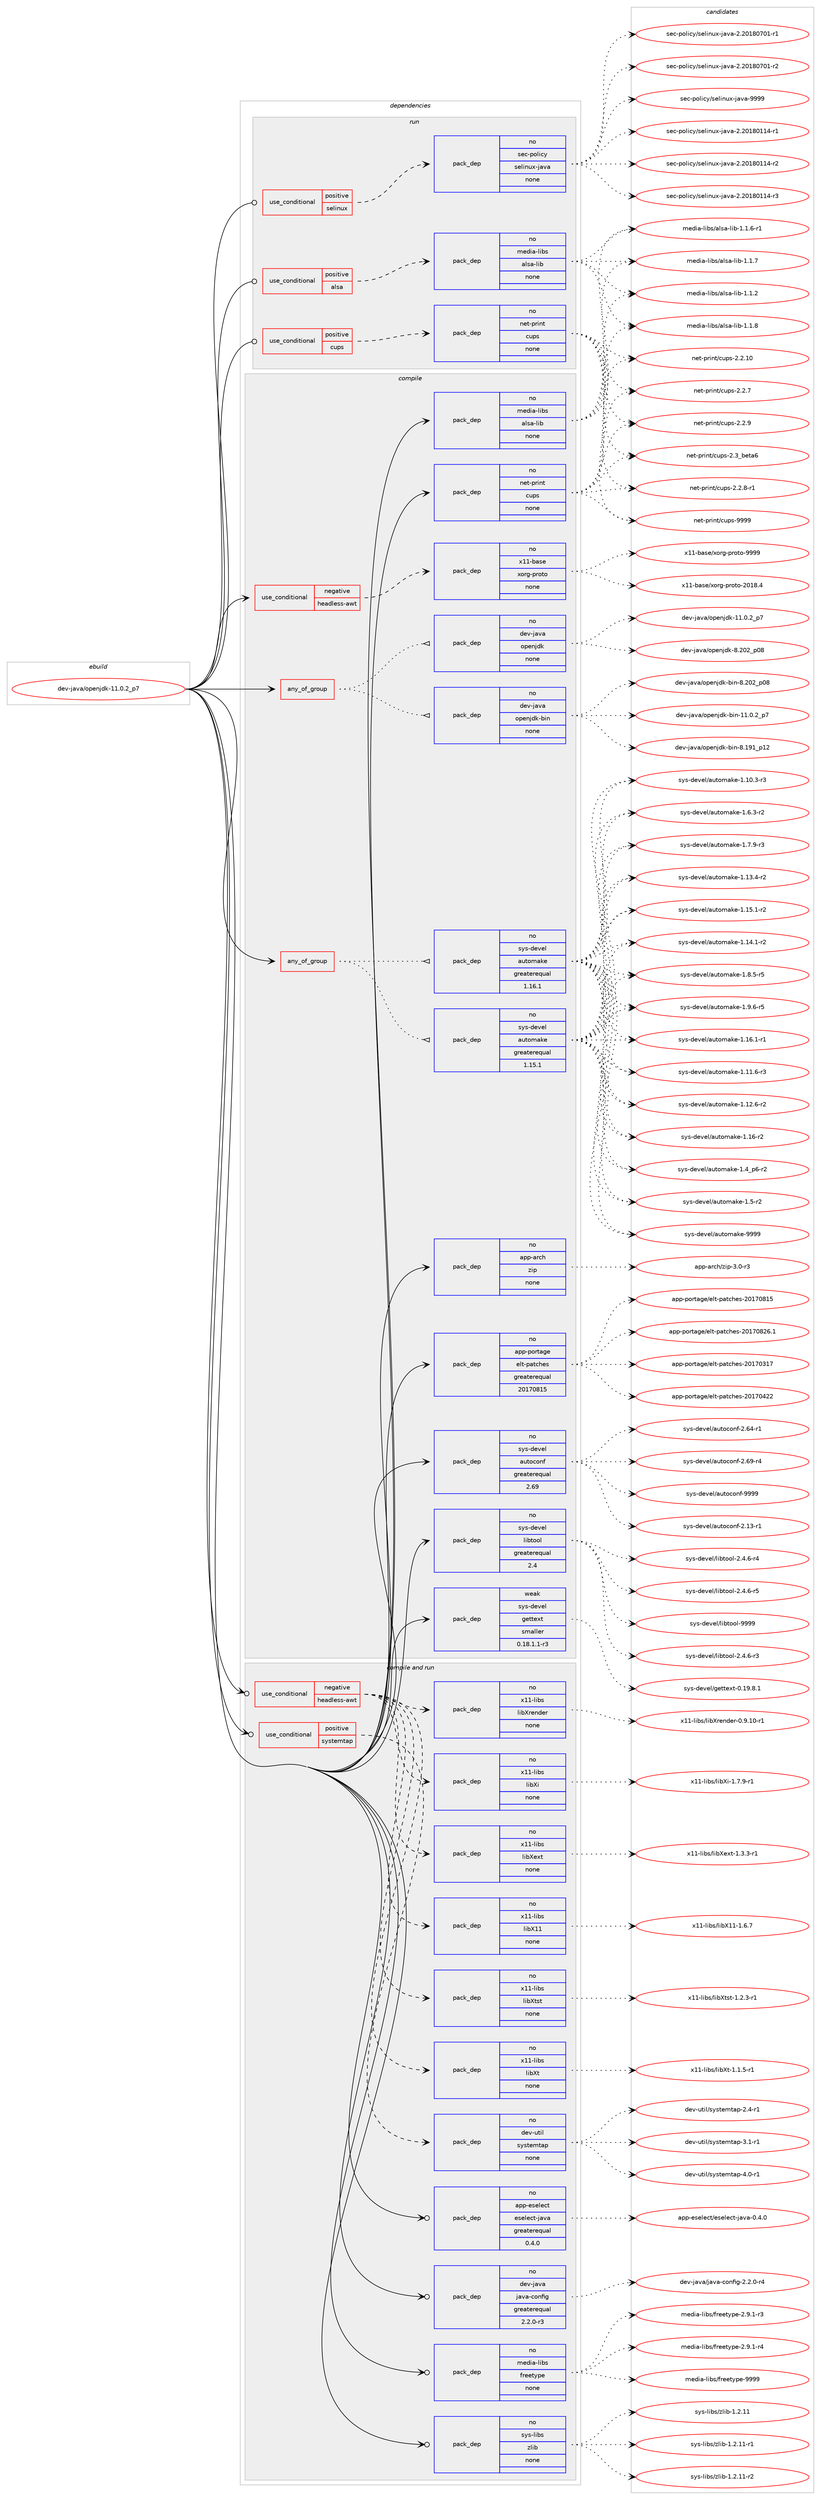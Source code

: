 digraph prolog {

# *************
# Graph options
# *************

newrank=true;
concentrate=true;
compound=true;
graph [rankdir=LR,fontname=Helvetica,fontsize=10,ranksep=1.5];#, ranksep=2.5, nodesep=0.2];
edge  [arrowhead=vee];
node  [fontname=Helvetica,fontsize=10];

# **********
# The ebuild
# **********

subgraph cluster_leftcol {
color=gray;
rank=same;
label=<<i>ebuild</i>>;
id [label="dev-java/openjdk-11.0.2_p7", color=red, width=4, href="../dev-java/openjdk-11.0.2_p7.svg"];
}

# ****************
# The dependencies
# ****************

subgraph cluster_midcol {
color=gray;
label=<<i>dependencies</i>>;
subgraph cluster_compile {
fillcolor="#eeeeee";
style=filled;
label=<<i>compile</i>>;
subgraph any21893 {
dependency1356025 [label=<<TABLE BORDER="0" CELLBORDER="1" CELLSPACING="0" CELLPADDING="4"><TR><TD CELLPADDING="10">any_of_group</TD></TR></TABLE>>, shape=none, color=red];subgraph pack970453 {
dependency1356026 [label=<<TABLE BORDER="0" CELLBORDER="1" CELLSPACING="0" CELLPADDING="4" WIDTH="220"><TR><TD ROWSPAN="6" CELLPADDING="30">pack_dep</TD></TR><TR><TD WIDTH="110">no</TD></TR><TR><TD>dev-java</TD></TR><TR><TD>openjdk-bin</TD></TR><TR><TD>none</TD></TR><TR><TD></TD></TR></TABLE>>, shape=none, color=blue];
}
dependency1356025:e -> dependency1356026:w [weight=20,style="dotted",arrowhead="oinv"];
subgraph pack970454 {
dependency1356027 [label=<<TABLE BORDER="0" CELLBORDER="1" CELLSPACING="0" CELLPADDING="4" WIDTH="220"><TR><TD ROWSPAN="6" CELLPADDING="30">pack_dep</TD></TR><TR><TD WIDTH="110">no</TD></TR><TR><TD>dev-java</TD></TR><TR><TD>openjdk</TD></TR><TR><TD>none</TD></TR><TR><TD></TD></TR></TABLE>>, shape=none, color=blue];
}
dependency1356025:e -> dependency1356027:w [weight=20,style="dotted",arrowhead="oinv"];
}
id:e -> dependency1356025:w [weight=20,style="solid",arrowhead="vee"];
subgraph any21894 {
dependency1356028 [label=<<TABLE BORDER="0" CELLBORDER="1" CELLSPACING="0" CELLPADDING="4"><TR><TD CELLPADDING="10">any_of_group</TD></TR></TABLE>>, shape=none, color=red];subgraph pack970455 {
dependency1356029 [label=<<TABLE BORDER="0" CELLBORDER="1" CELLSPACING="0" CELLPADDING="4" WIDTH="220"><TR><TD ROWSPAN="6" CELLPADDING="30">pack_dep</TD></TR><TR><TD WIDTH="110">no</TD></TR><TR><TD>sys-devel</TD></TR><TR><TD>automake</TD></TR><TR><TD>greaterequal</TD></TR><TR><TD>1.16.1</TD></TR></TABLE>>, shape=none, color=blue];
}
dependency1356028:e -> dependency1356029:w [weight=20,style="dotted",arrowhead="oinv"];
subgraph pack970456 {
dependency1356030 [label=<<TABLE BORDER="0" CELLBORDER="1" CELLSPACING="0" CELLPADDING="4" WIDTH="220"><TR><TD ROWSPAN="6" CELLPADDING="30">pack_dep</TD></TR><TR><TD WIDTH="110">no</TD></TR><TR><TD>sys-devel</TD></TR><TR><TD>automake</TD></TR><TR><TD>greaterequal</TD></TR><TR><TD>1.15.1</TD></TR></TABLE>>, shape=none, color=blue];
}
dependency1356028:e -> dependency1356030:w [weight=20,style="dotted",arrowhead="oinv"];
}
id:e -> dependency1356028:w [weight=20,style="solid",arrowhead="vee"];
subgraph cond363127 {
dependency1356031 [label=<<TABLE BORDER="0" CELLBORDER="1" CELLSPACING="0" CELLPADDING="4"><TR><TD ROWSPAN="3" CELLPADDING="10">use_conditional</TD></TR><TR><TD>negative</TD></TR><TR><TD>headless-awt</TD></TR></TABLE>>, shape=none, color=red];
subgraph pack970457 {
dependency1356032 [label=<<TABLE BORDER="0" CELLBORDER="1" CELLSPACING="0" CELLPADDING="4" WIDTH="220"><TR><TD ROWSPAN="6" CELLPADDING="30">pack_dep</TD></TR><TR><TD WIDTH="110">no</TD></TR><TR><TD>x11-base</TD></TR><TR><TD>xorg-proto</TD></TR><TR><TD>none</TD></TR><TR><TD></TD></TR></TABLE>>, shape=none, color=blue];
}
dependency1356031:e -> dependency1356032:w [weight=20,style="dashed",arrowhead="vee"];
}
id:e -> dependency1356031:w [weight=20,style="solid",arrowhead="vee"];
subgraph pack970458 {
dependency1356033 [label=<<TABLE BORDER="0" CELLBORDER="1" CELLSPACING="0" CELLPADDING="4" WIDTH="220"><TR><TD ROWSPAN="6" CELLPADDING="30">pack_dep</TD></TR><TR><TD WIDTH="110">no</TD></TR><TR><TD>app-arch</TD></TR><TR><TD>zip</TD></TR><TR><TD>none</TD></TR><TR><TD></TD></TR></TABLE>>, shape=none, color=blue];
}
id:e -> dependency1356033:w [weight=20,style="solid",arrowhead="vee"];
subgraph pack970459 {
dependency1356034 [label=<<TABLE BORDER="0" CELLBORDER="1" CELLSPACING="0" CELLPADDING="4" WIDTH="220"><TR><TD ROWSPAN="6" CELLPADDING="30">pack_dep</TD></TR><TR><TD WIDTH="110">no</TD></TR><TR><TD>app-portage</TD></TR><TR><TD>elt-patches</TD></TR><TR><TD>greaterequal</TD></TR><TR><TD>20170815</TD></TR></TABLE>>, shape=none, color=blue];
}
id:e -> dependency1356034:w [weight=20,style="solid",arrowhead="vee"];
subgraph pack970460 {
dependency1356035 [label=<<TABLE BORDER="0" CELLBORDER="1" CELLSPACING="0" CELLPADDING="4" WIDTH="220"><TR><TD ROWSPAN="6" CELLPADDING="30">pack_dep</TD></TR><TR><TD WIDTH="110">no</TD></TR><TR><TD>media-libs</TD></TR><TR><TD>alsa-lib</TD></TR><TR><TD>none</TD></TR><TR><TD></TD></TR></TABLE>>, shape=none, color=blue];
}
id:e -> dependency1356035:w [weight=20,style="solid",arrowhead="vee"];
subgraph pack970461 {
dependency1356036 [label=<<TABLE BORDER="0" CELLBORDER="1" CELLSPACING="0" CELLPADDING="4" WIDTH="220"><TR><TD ROWSPAN="6" CELLPADDING="30">pack_dep</TD></TR><TR><TD WIDTH="110">no</TD></TR><TR><TD>net-print</TD></TR><TR><TD>cups</TD></TR><TR><TD>none</TD></TR><TR><TD></TD></TR></TABLE>>, shape=none, color=blue];
}
id:e -> dependency1356036:w [weight=20,style="solid",arrowhead="vee"];
subgraph pack970462 {
dependency1356037 [label=<<TABLE BORDER="0" CELLBORDER="1" CELLSPACING="0" CELLPADDING="4" WIDTH="220"><TR><TD ROWSPAN="6" CELLPADDING="30">pack_dep</TD></TR><TR><TD WIDTH="110">no</TD></TR><TR><TD>sys-devel</TD></TR><TR><TD>autoconf</TD></TR><TR><TD>greaterequal</TD></TR><TR><TD>2.69</TD></TR></TABLE>>, shape=none, color=blue];
}
id:e -> dependency1356037:w [weight=20,style="solid",arrowhead="vee"];
subgraph pack970463 {
dependency1356038 [label=<<TABLE BORDER="0" CELLBORDER="1" CELLSPACING="0" CELLPADDING="4" WIDTH="220"><TR><TD ROWSPAN="6" CELLPADDING="30">pack_dep</TD></TR><TR><TD WIDTH="110">no</TD></TR><TR><TD>sys-devel</TD></TR><TR><TD>libtool</TD></TR><TR><TD>greaterequal</TD></TR><TR><TD>2.4</TD></TR></TABLE>>, shape=none, color=blue];
}
id:e -> dependency1356038:w [weight=20,style="solid",arrowhead="vee"];
subgraph pack970464 {
dependency1356039 [label=<<TABLE BORDER="0" CELLBORDER="1" CELLSPACING="0" CELLPADDING="4" WIDTH="220"><TR><TD ROWSPAN="6" CELLPADDING="30">pack_dep</TD></TR><TR><TD WIDTH="110">weak</TD></TR><TR><TD>sys-devel</TD></TR><TR><TD>gettext</TD></TR><TR><TD>smaller</TD></TR><TR><TD>0.18.1.1-r3</TD></TR></TABLE>>, shape=none, color=blue];
}
id:e -> dependency1356039:w [weight=20,style="solid",arrowhead="vee"];
}
subgraph cluster_compileandrun {
fillcolor="#eeeeee";
style=filled;
label=<<i>compile and run</i>>;
subgraph cond363128 {
dependency1356040 [label=<<TABLE BORDER="0" CELLBORDER="1" CELLSPACING="0" CELLPADDING="4"><TR><TD ROWSPAN="3" CELLPADDING="10">use_conditional</TD></TR><TR><TD>negative</TD></TR><TR><TD>headless-awt</TD></TR></TABLE>>, shape=none, color=red];
subgraph pack970465 {
dependency1356041 [label=<<TABLE BORDER="0" CELLBORDER="1" CELLSPACING="0" CELLPADDING="4" WIDTH="220"><TR><TD ROWSPAN="6" CELLPADDING="30">pack_dep</TD></TR><TR><TD WIDTH="110">no</TD></TR><TR><TD>x11-libs</TD></TR><TR><TD>libX11</TD></TR><TR><TD>none</TD></TR><TR><TD></TD></TR></TABLE>>, shape=none, color=blue];
}
dependency1356040:e -> dependency1356041:w [weight=20,style="dashed",arrowhead="vee"];
subgraph pack970466 {
dependency1356042 [label=<<TABLE BORDER="0" CELLBORDER="1" CELLSPACING="0" CELLPADDING="4" WIDTH="220"><TR><TD ROWSPAN="6" CELLPADDING="30">pack_dep</TD></TR><TR><TD WIDTH="110">no</TD></TR><TR><TD>x11-libs</TD></TR><TR><TD>libXext</TD></TR><TR><TD>none</TD></TR><TR><TD></TD></TR></TABLE>>, shape=none, color=blue];
}
dependency1356040:e -> dependency1356042:w [weight=20,style="dashed",arrowhead="vee"];
subgraph pack970467 {
dependency1356043 [label=<<TABLE BORDER="0" CELLBORDER="1" CELLSPACING="0" CELLPADDING="4" WIDTH="220"><TR><TD ROWSPAN="6" CELLPADDING="30">pack_dep</TD></TR><TR><TD WIDTH="110">no</TD></TR><TR><TD>x11-libs</TD></TR><TR><TD>libXi</TD></TR><TR><TD>none</TD></TR><TR><TD></TD></TR></TABLE>>, shape=none, color=blue];
}
dependency1356040:e -> dependency1356043:w [weight=20,style="dashed",arrowhead="vee"];
subgraph pack970468 {
dependency1356044 [label=<<TABLE BORDER="0" CELLBORDER="1" CELLSPACING="0" CELLPADDING="4" WIDTH="220"><TR><TD ROWSPAN="6" CELLPADDING="30">pack_dep</TD></TR><TR><TD WIDTH="110">no</TD></TR><TR><TD>x11-libs</TD></TR><TR><TD>libXrender</TD></TR><TR><TD>none</TD></TR><TR><TD></TD></TR></TABLE>>, shape=none, color=blue];
}
dependency1356040:e -> dependency1356044:w [weight=20,style="dashed",arrowhead="vee"];
subgraph pack970469 {
dependency1356045 [label=<<TABLE BORDER="0" CELLBORDER="1" CELLSPACING="0" CELLPADDING="4" WIDTH="220"><TR><TD ROWSPAN="6" CELLPADDING="30">pack_dep</TD></TR><TR><TD WIDTH="110">no</TD></TR><TR><TD>x11-libs</TD></TR><TR><TD>libXt</TD></TR><TR><TD>none</TD></TR><TR><TD></TD></TR></TABLE>>, shape=none, color=blue];
}
dependency1356040:e -> dependency1356045:w [weight=20,style="dashed",arrowhead="vee"];
subgraph pack970470 {
dependency1356046 [label=<<TABLE BORDER="0" CELLBORDER="1" CELLSPACING="0" CELLPADDING="4" WIDTH="220"><TR><TD ROWSPAN="6" CELLPADDING="30">pack_dep</TD></TR><TR><TD WIDTH="110">no</TD></TR><TR><TD>x11-libs</TD></TR><TR><TD>libXtst</TD></TR><TR><TD>none</TD></TR><TR><TD></TD></TR></TABLE>>, shape=none, color=blue];
}
dependency1356040:e -> dependency1356046:w [weight=20,style="dashed",arrowhead="vee"];
}
id:e -> dependency1356040:w [weight=20,style="solid",arrowhead="odotvee"];
subgraph cond363129 {
dependency1356047 [label=<<TABLE BORDER="0" CELLBORDER="1" CELLSPACING="0" CELLPADDING="4"><TR><TD ROWSPAN="3" CELLPADDING="10">use_conditional</TD></TR><TR><TD>positive</TD></TR><TR><TD>systemtap</TD></TR></TABLE>>, shape=none, color=red];
subgraph pack970471 {
dependency1356048 [label=<<TABLE BORDER="0" CELLBORDER="1" CELLSPACING="0" CELLPADDING="4" WIDTH="220"><TR><TD ROWSPAN="6" CELLPADDING="30">pack_dep</TD></TR><TR><TD WIDTH="110">no</TD></TR><TR><TD>dev-util</TD></TR><TR><TD>systemtap</TD></TR><TR><TD>none</TD></TR><TR><TD></TD></TR></TABLE>>, shape=none, color=blue];
}
dependency1356047:e -> dependency1356048:w [weight=20,style="dashed",arrowhead="vee"];
}
id:e -> dependency1356047:w [weight=20,style="solid",arrowhead="odotvee"];
subgraph pack970472 {
dependency1356049 [label=<<TABLE BORDER="0" CELLBORDER="1" CELLSPACING="0" CELLPADDING="4" WIDTH="220"><TR><TD ROWSPAN="6" CELLPADDING="30">pack_dep</TD></TR><TR><TD WIDTH="110">no</TD></TR><TR><TD>app-eselect</TD></TR><TR><TD>eselect-java</TD></TR><TR><TD>greaterequal</TD></TR><TR><TD>0.4.0</TD></TR></TABLE>>, shape=none, color=blue];
}
id:e -> dependency1356049:w [weight=20,style="solid",arrowhead="odotvee"];
subgraph pack970473 {
dependency1356050 [label=<<TABLE BORDER="0" CELLBORDER="1" CELLSPACING="0" CELLPADDING="4" WIDTH="220"><TR><TD ROWSPAN="6" CELLPADDING="30">pack_dep</TD></TR><TR><TD WIDTH="110">no</TD></TR><TR><TD>dev-java</TD></TR><TR><TD>java-config</TD></TR><TR><TD>greaterequal</TD></TR><TR><TD>2.2.0-r3</TD></TR></TABLE>>, shape=none, color=blue];
}
id:e -> dependency1356050:w [weight=20,style="solid",arrowhead="odotvee"];
subgraph pack970474 {
dependency1356051 [label=<<TABLE BORDER="0" CELLBORDER="1" CELLSPACING="0" CELLPADDING="4" WIDTH="220"><TR><TD ROWSPAN="6" CELLPADDING="30">pack_dep</TD></TR><TR><TD WIDTH="110">no</TD></TR><TR><TD>media-libs</TD></TR><TR><TD>freetype</TD></TR><TR><TD>none</TD></TR><TR><TD></TD></TR></TABLE>>, shape=none, color=blue];
}
id:e -> dependency1356051:w [weight=20,style="solid",arrowhead="odotvee"];
subgraph pack970475 {
dependency1356052 [label=<<TABLE BORDER="0" CELLBORDER="1" CELLSPACING="0" CELLPADDING="4" WIDTH="220"><TR><TD ROWSPAN="6" CELLPADDING="30">pack_dep</TD></TR><TR><TD WIDTH="110">no</TD></TR><TR><TD>sys-libs</TD></TR><TR><TD>zlib</TD></TR><TR><TD>none</TD></TR><TR><TD></TD></TR></TABLE>>, shape=none, color=blue];
}
id:e -> dependency1356052:w [weight=20,style="solid",arrowhead="odotvee"];
}
subgraph cluster_run {
fillcolor="#eeeeee";
style=filled;
label=<<i>run</i>>;
subgraph cond363130 {
dependency1356053 [label=<<TABLE BORDER="0" CELLBORDER="1" CELLSPACING="0" CELLPADDING="4"><TR><TD ROWSPAN="3" CELLPADDING="10">use_conditional</TD></TR><TR><TD>positive</TD></TR><TR><TD>alsa</TD></TR></TABLE>>, shape=none, color=red];
subgraph pack970476 {
dependency1356054 [label=<<TABLE BORDER="0" CELLBORDER="1" CELLSPACING="0" CELLPADDING="4" WIDTH="220"><TR><TD ROWSPAN="6" CELLPADDING="30">pack_dep</TD></TR><TR><TD WIDTH="110">no</TD></TR><TR><TD>media-libs</TD></TR><TR><TD>alsa-lib</TD></TR><TR><TD>none</TD></TR><TR><TD></TD></TR></TABLE>>, shape=none, color=blue];
}
dependency1356053:e -> dependency1356054:w [weight=20,style="dashed",arrowhead="vee"];
}
id:e -> dependency1356053:w [weight=20,style="solid",arrowhead="odot"];
subgraph cond363131 {
dependency1356055 [label=<<TABLE BORDER="0" CELLBORDER="1" CELLSPACING="0" CELLPADDING="4"><TR><TD ROWSPAN="3" CELLPADDING="10">use_conditional</TD></TR><TR><TD>positive</TD></TR><TR><TD>cups</TD></TR></TABLE>>, shape=none, color=red];
subgraph pack970477 {
dependency1356056 [label=<<TABLE BORDER="0" CELLBORDER="1" CELLSPACING="0" CELLPADDING="4" WIDTH="220"><TR><TD ROWSPAN="6" CELLPADDING="30">pack_dep</TD></TR><TR><TD WIDTH="110">no</TD></TR><TR><TD>net-print</TD></TR><TR><TD>cups</TD></TR><TR><TD>none</TD></TR><TR><TD></TD></TR></TABLE>>, shape=none, color=blue];
}
dependency1356055:e -> dependency1356056:w [weight=20,style="dashed",arrowhead="vee"];
}
id:e -> dependency1356055:w [weight=20,style="solid",arrowhead="odot"];
subgraph cond363132 {
dependency1356057 [label=<<TABLE BORDER="0" CELLBORDER="1" CELLSPACING="0" CELLPADDING="4"><TR><TD ROWSPAN="3" CELLPADDING="10">use_conditional</TD></TR><TR><TD>positive</TD></TR><TR><TD>selinux</TD></TR></TABLE>>, shape=none, color=red];
subgraph pack970478 {
dependency1356058 [label=<<TABLE BORDER="0" CELLBORDER="1" CELLSPACING="0" CELLPADDING="4" WIDTH="220"><TR><TD ROWSPAN="6" CELLPADDING="30">pack_dep</TD></TR><TR><TD WIDTH="110">no</TD></TR><TR><TD>sec-policy</TD></TR><TR><TD>selinux-java</TD></TR><TR><TD>none</TD></TR><TR><TD></TD></TR></TABLE>>, shape=none, color=blue];
}
dependency1356057:e -> dependency1356058:w [weight=20,style="dashed",arrowhead="vee"];
}
id:e -> dependency1356057:w [weight=20,style="solid",arrowhead="odot"];
}
}

# **************
# The candidates
# **************

subgraph cluster_choices {
rank=same;
color=gray;
label=<<i>candidates</i>>;

subgraph choice970453 {
color=black;
nodesep=1;
choice100101118451069711897471111121011101061001074598105110454949464846509511255 [label="dev-java/openjdk-bin-11.0.2_p7", color=red, width=4,href="../dev-java/openjdk-bin-11.0.2_p7.svg"];
choice100101118451069711897471111121011101061001074598105110455646495749951124950 [label="dev-java/openjdk-bin-8.191_p12", color=red, width=4,href="../dev-java/openjdk-bin-8.191_p12.svg"];
choice100101118451069711897471111121011101061001074598105110455646504850951124856 [label="dev-java/openjdk-bin-8.202_p08", color=red, width=4,href="../dev-java/openjdk-bin-8.202_p08.svg"];
dependency1356026:e -> choice100101118451069711897471111121011101061001074598105110454949464846509511255:w [style=dotted,weight="100"];
dependency1356026:e -> choice100101118451069711897471111121011101061001074598105110455646495749951124950:w [style=dotted,weight="100"];
dependency1356026:e -> choice100101118451069711897471111121011101061001074598105110455646504850951124856:w [style=dotted,weight="100"];
}
subgraph choice970454 {
color=black;
nodesep=1;
choice10010111845106971189747111112101110106100107454949464846509511255 [label="dev-java/openjdk-11.0.2_p7", color=red, width=4,href="../dev-java/openjdk-11.0.2_p7.svg"];
choice10010111845106971189747111112101110106100107455646504850951124856 [label="dev-java/openjdk-8.202_p08", color=red, width=4,href="../dev-java/openjdk-8.202_p08.svg"];
dependency1356027:e -> choice10010111845106971189747111112101110106100107454949464846509511255:w [style=dotted,weight="100"];
dependency1356027:e -> choice10010111845106971189747111112101110106100107455646504850951124856:w [style=dotted,weight="100"];
}
subgraph choice970455 {
color=black;
nodesep=1;
choice11512111545100101118101108479711711611110997107101454946494846514511451 [label="sys-devel/automake-1.10.3-r3", color=red, width=4,href="../sys-devel/automake-1.10.3-r3.svg"];
choice11512111545100101118101108479711711611110997107101454946494946544511451 [label="sys-devel/automake-1.11.6-r3", color=red, width=4,href="../sys-devel/automake-1.11.6-r3.svg"];
choice11512111545100101118101108479711711611110997107101454946495046544511450 [label="sys-devel/automake-1.12.6-r2", color=red, width=4,href="../sys-devel/automake-1.12.6-r2.svg"];
choice11512111545100101118101108479711711611110997107101454946495146524511450 [label="sys-devel/automake-1.13.4-r2", color=red, width=4,href="../sys-devel/automake-1.13.4-r2.svg"];
choice11512111545100101118101108479711711611110997107101454946495246494511450 [label="sys-devel/automake-1.14.1-r2", color=red, width=4,href="../sys-devel/automake-1.14.1-r2.svg"];
choice11512111545100101118101108479711711611110997107101454946495346494511450 [label="sys-devel/automake-1.15.1-r2", color=red, width=4,href="../sys-devel/automake-1.15.1-r2.svg"];
choice1151211154510010111810110847971171161111099710710145494649544511450 [label="sys-devel/automake-1.16-r2", color=red, width=4,href="../sys-devel/automake-1.16-r2.svg"];
choice11512111545100101118101108479711711611110997107101454946495446494511449 [label="sys-devel/automake-1.16.1-r1", color=red, width=4,href="../sys-devel/automake-1.16.1-r1.svg"];
choice115121115451001011181011084797117116111109971071014549465295112544511450 [label="sys-devel/automake-1.4_p6-r2", color=red, width=4,href="../sys-devel/automake-1.4_p6-r2.svg"];
choice11512111545100101118101108479711711611110997107101454946534511450 [label="sys-devel/automake-1.5-r2", color=red, width=4,href="../sys-devel/automake-1.5-r2.svg"];
choice115121115451001011181011084797117116111109971071014549465446514511450 [label="sys-devel/automake-1.6.3-r2", color=red, width=4,href="../sys-devel/automake-1.6.3-r2.svg"];
choice115121115451001011181011084797117116111109971071014549465546574511451 [label="sys-devel/automake-1.7.9-r3", color=red, width=4,href="../sys-devel/automake-1.7.9-r3.svg"];
choice115121115451001011181011084797117116111109971071014549465646534511453 [label="sys-devel/automake-1.8.5-r5", color=red, width=4,href="../sys-devel/automake-1.8.5-r5.svg"];
choice115121115451001011181011084797117116111109971071014549465746544511453 [label="sys-devel/automake-1.9.6-r5", color=red, width=4,href="../sys-devel/automake-1.9.6-r5.svg"];
choice115121115451001011181011084797117116111109971071014557575757 [label="sys-devel/automake-9999", color=red, width=4,href="../sys-devel/automake-9999.svg"];
dependency1356029:e -> choice11512111545100101118101108479711711611110997107101454946494846514511451:w [style=dotted,weight="100"];
dependency1356029:e -> choice11512111545100101118101108479711711611110997107101454946494946544511451:w [style=dotted,weight="100"];
dependency1356029:e -> choice11512111545100101118101108479711711611110997107101454946495046544511450:w [style=dotted,weight="100"];
dependency1356029:e -> choice11512111545100101118101108479711711611110997107101454946495146524511450:w [style=dotted,weight="100"];
dependency1356029:e -> choice11512111545100101118101108479711711611110997107101454946495246494511450:w [style=dotted,weight="100"];
dependency1356029:e -> choice11512111545100101118101108479711711611110997107101454946495346494511450:w [style=dotted,weight="100"];
dependency1356029:e -> choice1151211154510010111810110847971171161111099710710145494649544511450:w [style=dotted,weight="100"];
dependency1356029:e -> choice11512111545100101118101108479711711611110997107101454946495446494511449:w [style=dotted,weight="100"];
dependency1356029:e -> choice115121115451001011181011084797117116111109971071014549465295112544511450:w [style=dotted,weight="100"];
dependency1356029:e -> choice11512111545100101118101108479711711611110997107101454946534511450:w [style=dotted,weight="100"];
dependency1356029:e -> choice115121115451001011181011084797117116111109971071014549465446514511450:w [style=dotted,weight="100"];
dependency1356029:e -> choice115121115451001011181011084797117116111109971071014549465546574511451:w [style=dotted,weight="100"];
dependency1356029:e -> choice115121115451001011181011084797117116111109971071014549465646534511453:w [style=dotted,weight="100"];
dependency1356029:e -> choice115121115451001011181011084797117116111109971071014549465746544511453:w [style=dotted,weight="100"];
dependency1356029:e -> choice115121115451001011181011084797117116111109971071014557575757:w [style=dotted,weight="100"];
}
subgraph choice970456 {
color=black;
nodesep=1;
choice11512111545100101118101108479711711611110997107101454946494846514511451 [label="sys-devel/automake-1.10.3-r3", color=red, width=4,href="../sys-devel/automake-1.10.3-r3.svg"];
choice11512111545100101118101108479711711611110997107101454946494946544511451 [label="sys-devel/automake-1.11.6-r3", color=red, width=4,href="../sys-devel/automake-1.11.6-r3.svg"];
choice11512111545100101118101108479711711611110997107101454946495046544511450 [label="sys-devel/automake-1.12.6-r2", color=red, width=4,href="../sys-devel/automake-1.12.6-r2.svg"];
choice11512111545100101118101108479711711611110997107101454946495146524511450 [label="sys-devel/automake-1.13.4-r2", color=red, width=4,href="../sys-devel/automake-1.13.4-r2.svg"];
choice11512111545100101118101108479711711611110997107101454946495246494511450 [label="sys-devel/automake-1.14.1-r2", color=red, width=4,href="../sys-devel/automake-1.14.1-r2.svg"];
choice11512111545100101118101108479711711611110997107101454946495346494511450 [label="sys-devel/automake-1.15.1-r2", color=red, width=4,href="../sys-devel/automake-1.15.1-r2.svg"];
choice1151211154510010111810110847971171161111099710710145494649544511450 [label="sys-devel/automake-1.16-r2", color=red, width=4,href="../sys-devel/automake-1.16-r2.svg"];
choice11512111545100101118101108479711711611110997107101454946495446494511449 [label="sys-devel/automake-1.16.1-r1", color=red, width=4,href="../sys-devel/automake-1.16.1-r1.svg"];
choice115121115451001011181011084797117116111109971071014549465295112544511450 [label="sys-devel/automake-1.4_p6-r2", color=red, width=4,href="../sys-devel/automake-1.4_p6-r2.svg"];
choice11512111545100101118101108479711711611110997107101454946534511450 [label="sys-devel/automake-1.5-r2", color=red, width=4,href="../sys-devel/automake-1.5-r2.svg"];
choice115121115451001011181011084797117116111109971071014549465446514511450 [label="sys-devel/automake-1.6.3-r2", color=red, width=4,href="../sys-devel/automake-1.6.3-r2.svg"];
choice115121115451001011181011084797117116111109971071014549465546574511451 [label="sys-devel/automake-1.7.9-r3", color=red, width=4,href="../sys-devel/automake-1.7.9-r3.svg"];
choice115121115451001011181011084797117116111109971071014549465646534511453 [label="sys-devel/automake-1.8.5-r5", color=red, width=4,href="../sys-devel/automake-1.8.5-r5.svg"];
choice115121115451001011181011084797117116111109971071014549465746544511453 [label="sys-devel/automake-1.9.6-r5", color=red, width=4,href="../sys-devel/automake-1.9.6-r5.svg"];
choice115121115451001011181011084797117116111109971071014557575757 [label="sys-devel/automake-9999", color=red, width=4,href="../sys-devel/automake-9999.svg"];
dependency1356030:e -> choice11512111545100101118101108479711711611110997107101454946494846514511451:w [style=dotted,weight="100"];
dependency1356030:e -> choice11512111545100101118101108479711711611110997107101454946494946544511451:w [style=dotted,weight="100"];
dependency1356030:e -> choice11512111545100101118101108479711711611110997107101454946495046544511450:w [style=dotted,weight="100"];
dependency1356030:e -> choice11512111545100101118101108479711711611110997107101454946495146524511450:w [style=dotted,weight="100"];
dependency1356030:e -> choice11512111545100101118101108479711711611110997107101454946495246494511450:w [style=dotted,weight="100"];
dependency1356030:e -> choice11512111545100101118101108479711711611110997107101454946495346494511450:w [style=dotted,weight="100"];
dependency1356030:e -> choice1151211154510010111810110847971171161111099710710145494649544511450:w [style=dotted,weight="100"];
dependency1356030:e -> choice11512111545100101118101108479711711611110997107101454946495446494511449:w [style=dotted,weight="100"];
dependency1356030:e -> choice115121115451001011181011084797117116111109971071014549465295112544511450:w [style=dotted,weight="100"];
dependency1356030:e -> choice11512111545100101118101108479711711611110997107101454946534511450:w [style=dotted,weight="100"];
dependency1356030:e -> choice115121115451001011181011084797117116111109971071014549465446514511450:w [style=dotted,weight="100"];
dependency1356030:e -> choice115121115451001011181011084797117116111109971071014549465546574511451:w [style=dotted,weight="100"];
dependency1356030:e -> choice115121115451001011181011084797117116111109971071014549465646534511453:w [style=dotted,weight="100"];
dependency1356030:e -> choice115121115451001011181011084797117116111109971071014549465746544511453:w [style=dotted,weight="100"];
dependency1356030:e -> choice115121115451001011181011084797117116111109971071014557575757:w [style=dotted,weight="100"];
}
subgraph choice970457 {
color=black;
nodesep=1;
choice1204949459897115101471201111141034511211411111611145504849564652 [label="x11-base/xorg-proto-2018.4", color=red, width=4,href="../x11-base/xorg-proto-2018.4.svg"];
choice120494945989711510147120111114103451121141111161114557575757 [label="x11-base/xorg-proto-9999", color=red, width=4,href="../x11-base/xorg-proto-9999.svg"];
dependency1356032:e -> choice1204949459897115101471201111141034511211411111611145504849564652:w [style=dotted,weight="100"];
dependency1356032:e -> choice120494945989711510147120111114103451121141111161114557575757:w [style=dotted,weight="100"];
}
subgraph choice970458 {
color=black;
nodesep=1;
choice9711211245971149910447122105112455146484511451 [label="app-arch/zip-3.0-r3", color=red, width=4,href="../app-arch/zip-3.0-r3.svg"];
dependency1356033:e -> choice9711211245971149910447122105112455146484511451:w [style=dotted,weight="100"];
}
subgraph choice970459 {
color=black;
nodesep=1;
choice97112112451121111141169710310147101108116451129711699104101115455048495548514955 [label="app-portage/elt-patches-20170317", color=red, width=4,href="../app-portage/elt-patches-20170317.svg"];
choice97112112451121111141169710310147101108116451129711699104101115455048495548525050 [label="app-portage/elt-patches-20170422", color=red, width=4,href="../app-portage/elt-patches-20170422.svg"];
choice97112112451121111141169710310147101108116451129711699104101115455048495548564953 [label="app-portage/elt-patches-20170815", color=red, width=4,href="../app-portage/elt-patches-20170815.svg"];
choice971121124511211111411697103101471011081164511297116991041011154550484955485650544649 [label="app-portage/elt-patches-20170826.1", color=red, width=4,href="../app-portage/elt-patches-20170826.1.svg"];
dependency1356034:e -> choice97112112451121111141169710310147101108116451129711699104101115455048495548514955:w [style=dotted,weight="100"];
dependency1356034:e -> choice97112112451121111141169710310147101108116451129711699104101115455048495548525050:w [style=dotted,weight="100"];
dependency1356034:e -> choice97112112451121111141169710310147101108116451129711699104101115455048495548564953:w [style=dotted,weight="100"];
dependency1356034:e -> choice971121124511211111411697103101471011081164511297116991041011154550484955485650544649:w [style=dotted,weight="100"];
}
subgraph choice970460 {
color=black;
nodesep=1;
choice1091011001059745108105981154797108115974510810598454946494650 [label="media-libs/alsa-lib-1.1.2", color=red, width=4,href="../media-libs/alsa-lib-1.1.2.svg"];
choice10910110010597451081059811547971081159745108105984549464946544511449 [label="media-libs/alsa-lib-1.1.6-r1", color=red, width=4,href="../media-libs/alsa-lib-1.1.6-r1.svg"];
choice1091011001059745108105981154797108115974510810598454946494655 [label="media-libs/alsa-lib-1.1.7", color=red, width=4,href="../media-libs/alsa-lib-1.1.7.svg"];
choice1091011001059745108105981154797108115974510810598454946494656 [label="media-libs/alsa-lib-1.1.8", color=red, width=4,href="../media-libs/alsa-lib-1.1.8.svg"];
dependency1356035:e -> choice1091011001059745108105981154797108115974510810598454946494650:w [style=dotted,weight="100"];
dependency1356035:e -> choice10910110010597451081059811547971081159745108105984549464946544511449:w [style=dotted,weight="100"];
dependency1356035:e -> choice1091011001059745108105981154797108115974510810598454946494655:w [style=dotted,weight="100"];
dependency1356035:e -> choice1091011001059745108105981154797108115974510810598454946494656:w [style=dotted,weight="100"];
}
subgraph choice970461 {
color=black;
nodesep=1;
choice11010111645112114105110116479911711211545504650464948 [label="net-print/cups-2.2.10", color=red, width=4,href="../net-print/cups-2.2.10.svg"];
choice110101116451121141051101164799117112115455046504655 [label="net-print/cups-2.2.7", color=red, width=4,href="../net-print/cups-2.2.7.svg"];
choice1101011164511211410511011647991171121154550465046564511449 [label="net-print/cups-2.2.8-r1", color=red, width=4,href="../net-print/cups-2.2.8-r1.svg"];
choice110101116451121141051101164799117112115455046504657 [label="net-print/cups-2.2.9", color=red, width=4,href="../net-print/cups-2.2.9.svg"];
choice1101011164511211410511011647991171121154550465195981011169754 [label="net-print/cups-2.3_beta6", color=red, width=4,href="../net-print/cups-2.3_beta6.svg"];
choice1101011164511211410511011647991171121154557575757 [label="net-print/cups-9999", color=red, width=4,href="../net-print/cups-9999.svg"];
dependency1356036:e -> choice11010111645112114105110116479911711211545504650464948:w [style=dotted,weight="100"];
dependency1356036:e -> choice110101116451121141051101164799117112115455046504655:w [style=dotted,weight="100"];
dependency1356036:e -> choice1101011164511211410511011647991171121154550465046564511449:w [style=dotted,weight="100"];
dependency1356036:e -> choice110101116451121141051101164799117112115455046504657:w [style=dotted,weight="100"];
dependency1356036:e -> choice1101011164511211410511011647991171121154550465195981011169754:w [style=dotted,weight="100"];
dependency1356036:e -> choice1101011164511211410511011647991171121154557575757:w [style=dotted,weight="100"];
}
subgraph choice970462 {
color=black;
nodesep=1;
choice1151211154510010111810110847971171161119911111010245504649514511449 [label="sys-devel/autoconf-2.13-r1", color=red, width=4,href="../sys-devel/autoconf-2.13-r1.svg"];
choice1151211154510010111810110847971171161119911111010245504654524511449 [label="sys-devel/autoconf-2.64-r1", color=red, width=4,href="../sys-devel/autoconf-2.64-r1.svg"];
choice1151211154510010111810110847971171161119911111010245504654574511452 [label="sys-devel/autoconf-2.69-r4", color=red, width=4,href="../sys-devel/autoconf-2.69-r4.svg"];
choice115121115451001011181011084797117116111991111101024557575757 [label="sys-devel/autoconf-9999", color=red, width=4,href="../sys-devel/autoconf-9999.svg"];
dependency1356037:e -> choice1151211154510010111810110847971171161119911111010245504649514511449:w [style=dotted,weight="100"];
dependency1356037:e -> choice1151211154510010111810110847971171161119911111010245504654524511449:w [style=dotted,weight="100"];
dependency1356037:e -> choice1151211154510010111810110847971171161119911111010245504654574511452:w [style=dotted,weight="100"];
dependency1356037:e -> choice115121115451001011181011084797117116111991111101024557575757:w [style=dotted,weight="100"];
}
subgraph choice970463 {
color=black;
nodesep=1;
choice1151211154510010111810110847108105981161111111084550465246544511451 [label="sys-devel/libtool-2.4.6-r3", color=red, width=4,href="../sys-devel/libtool-2.4.6-r3.svg"];
choice1151211154510010111810110847108105981161111111084550465246544511452 [label="sys-devel/libtool-2.4.6-r4", color=red, width=4,href="../sys-devel/libtool-2.4.6-r4.svg"];
choice1151211154510010111810110847108105981161111111084550465246544511453 [label="sys-devel/libtool-2.4.6-r5", color=red, width=4,href="../sys-devel/libtool-2.4.6-r5.svg"];
choice1151211154510010111810110847108105981161111111084557575757 [label="sys-devel/libtool-9999", color=red, width=4,href="../sys-devel/libtool-9999.svg"];
dependency1356038:e -> choice1151211154510010111810110847108105981161111111084550465246544511451:w [style=dotted,weight="100"];
dependency1356038:e -> choice1151211154510010111810110847108105981161111111084550465246544511452:w [style=dotted,weight="100"];
dependency1356038:e -> choice1151211154510010111810110847108105981161111111084550465246544511453:w [style=dotted,weight="100"];
dependency1356038:e -> choice1151211154510010111810110847108105981161111111084557575757:w [style=dotted,weight="100"];
}
subgraph choice970464 {
color=black;
nodesep=1;
choice1151211154510010111810110847103101116116101120116454846495746564649 [label="sys-devel/gettext-0.19.8.1", color=red, width=4,href="../sys-devel/gettext-0.19.8.1.svg"];
dependency1356039:e -> choice1151211154510010111810110847103101116116101120116454846495746564649:w [style=dotted,weight="100"];
}
subgraph choice970465 {
color=black;
nodesep=1;
choice120494945108105981154710810598884949454946544655 [label="x11-libs/libX11-1.6.7", color=red, width=4,href="../x11-libs/libX11-1.6.7.svg"];
dependency1356041:e -> choice120494945108105981154710810598884949454946544655:w [style=dotted,weight="100"];
}
subgraph choice970466 {
color=black;
nodesep=1;
choice120494945108105981154710810598881011201164549465146514511449 [label="x11-libs/libXext-1.3.3-r1", color=red, width=4,href="../x11-libs/libXext-1.3.3-r1.svg"];
dependency1356042:e -> choice120494945108105981154710810598881011201164549465146514511449:w [style=dotted,weight="100"];
}
subgraph choice970467 {
color=black;
nodesep=1;
choice120494945108105981154710810598881054549465546574511449 [label="x11-libs/libXi-1.7.9-r1", color=red, width=4,href="../x11-libs/libXi-1.7.9-r1.svg"];
dependency1356043:e -> choice120494945108105981154710810598881054549465546574511449:w [style=dotted,weight="100"];
}
subgraph choice970468 {
color=black;
nodesep=1;
choice12049494510810598115471081059888114101110100101114454846574649484511449 [label="x11-libs/libXrender-0.9.10-r1", color=red, width=4,href="../x11-libs/libXrender-0.9.10-r1.svg"];
dependency1356044:e -> choice12049494510810598115471081059888114101110100101114454846574649484511449:w [style=dotted,weight="100"];
}
subgraph choice970469 {
color=black;
nodesep=1;
choice120494945108105981154710810598881164549464946534511449 [label="x11-libs/libXt-1.1.5-r1", color=red, width=4,href="../x11-libs/libXt-1.1.5-r1.svg"];
dependency1356045:e -> choice120494945108105981154710810598881164549464946534511449:w [style=dotted,weight="100"];
}
subgraph choice970470 {
color=black;
nodesep=1;
choice120494945108105981154710810598881161151164549465046514511449 [label="x11-libs/libXtst-1.2.3-r1", color=red, width=4,href="../x11-libs/libXtst-1.2.3-r1.svg"];
dependency1356046:e -> choice120494945108105981154710810598881161151164549465046514511449:w [style=dotted,weight="100"];
}
subgraph choice970471 {
color=black;
nodesep=1;
choice100101118451171161051084711512111511610110911697112455046524511449 [label="dev-util/systemtap-2.4-r1", color=red, width=4,href="../dev-util/systemtap-2.4-r1.svg"];
choice100101118451171161051084711512111511610110911697112455146494511449 [label="dev-util/systemtap-3.1-r1", color=red, width=4,href="../dev-util/systemtap-3.1-r1.svg"];
choice100101118451171161051084711512111511610110911697112455246484511449 [label="dev-util/systemtap-4.0-r1", color=red, width=4,href="../dev-util/systemtap-4.0-r1.svg"];
dependency1356048:e -> choice100101118451171161051084711512111511610110911697112455046524511449:w [style=dotted,weight="100"];
dependency1356048:e -> choice100101118451171161051084711512111511610110911697112455146494511449:w [style=dotted,weight="100"];
dependency1356048:e -> choice100101118451171161051084711512111511610110911697112455246484511449:w [style=dotted,weight="100"];
}
subgraph choice970472 {
color=black;
nodesep=1;
choice9711211245101115101108101991164710111510110810199116451069711897454846524648 [label="app-eselect/eselect-java-0.4.0", color=red, width=4,href="../app-eselect/eselect-java-0.4.0.svg"];
dependency1356049:e -> choice9711211245101115101108101991164710111510110810199116451069711897454846524648:w [style=dotted,weight="100"];
}
subgraph choice970473 {
color=black;
nodesep=1;
choice10010111845106971189747106971189745991111101021051034550465046484511452 [label="dev-java/java-config-2.2.0-r4", color=red, width=4,href="../dev-java/java-config-2.2.0-r4.svg"];
dependency1356050:e -> choice10010111845106971189747106971189745991111101021051034550465046484511452:w [style=dotted,weight="100"];
}
subgraph choice970474 {
color=black;
nodesep=1;
choice109101100105974510810598115471021141011011161211121014550465746494511451 [label="media-libs/freetype-2.9.1-r3", color=red, width=4,href="../media-libs/freetype-2.9.1-r3.svg"];
choice109101100105974510810598115471021141011011161211121014550465746494511452 [label="media-libs/freetype-2.9.1-r4", color=red, width=4,href="../media-libs/freetype-2.9.1-r4.svg"];
choice109101100105974510810598115471021141011011161211121014557575757 [label="media-libs/freetype-9999", color=red, width=4,href="../media-libs/freetype-9999.svg"];
dependency1356051:e -> choice109101100105974510810598115471021141011011161211121014550465746494511451:w [style=dotted,weight="100"];
dependency1356051:e -> choice109101100105974510810598115471021141011011161211121014550465746494511452:w [style=dotted,weight="100"];
dependency1356051:e -> choice109101100105974510810598115471021141011011161211121014557575757:w [style=dotted,weight="100"];
}
subgraph choice970475 {
color=black;
nodesep=1;
choice1151211154510810598115471221081059845494650464949 [label="sys-libs/zlib-1.2.11", color=red, width=4,href="../sys-libs/zlib-1.2.11.svg"];
choice11512111545108105981154712210810598454946504649494511449 [label="sys-libs/zlib-1.2.11-r1", color=red, width=4,href="../sys-libs/zlib-1.2.11-r1.svg"];
choice11512111545108105981154712210810598454946504649494511450 [label="sys-libs/zlib-1.2.11-r2", color=red, width=4,href="../sys-libs/zlib-1.2.11-r2.svg"];
dependency1356052:e -> choice1151211154510810598115471221081059845494650464949:w [style=dotted,weight="100"];
dependency1356052:e -> choice11512111545108105981154712210810598454946504649494511449:w [style=dotted,weight="100"];
dependency1356052:e -> choice11512111545108105981154712210810598454946504649494511450:w [style=dotted,weight="100"];
}
subgraph choice970476 {
color=black;
nodesep=1;
choice1091011001059745108105981154797108115974510810598454946494650 [label="media-libs/alsa-lib-1.1.2", color=red, width=4,href="../media-libs/alsa-lib-1.1.2.svg"];
choice10910110010597451081059811547971081159745108105984549464946544511449 [label="media-libs/alsa-lib-1.1.6-r1", color=red, width=4,href="../media-libs/alsa-lib-1.1.6-r1.svg"];
choice1091011001059745108105981154797108115974510810598454946494655 [label="media-libs/alsa-lib-1.1.7", color=red, width=4,href="../media-libs/alsa-lib-1.1.7.svg"];
choice1091011001059745108105981154797108115974510810598454946494656 [label="media-libs/alsa-lib-1.1.8", color=red, width=4,href="../media-libs/alsa-lib-1.1.8.svg"];
dependency1356054:e -> choice1091011001059745108105981154797108115974510810598454946494650:w [style=dotted,weight="100"];
dependency1356054:e -> choice10910110010597451081059811547971081159745108105984549464946544511449:w [style=dotted,weight="100"];
dependency1356054:e -> choice1091011001059745108105981154797108115974510810598454946494655:w [style=dotted,weight="100"];
dependency1356054:e -> choice1091011001059745108105981154797108115974510810598454946494656:w [style=dotted,weight="100"];
}
subgraph choice970477 {
color=black;
nodesep=1;
choice11010111645112114105110116479911711211545504650464948 [label="net-print/cups-2.2.10", color=red, width=4,href="../net-print/cups-2.2.10.svg"];
choice110101116451121141051101164799117112115455046504655 [label="net-print/cups-2.2.7", color=red, width=4,href="../net-print/cups-2.2.7.svg"];
choice1101011164511211410511011647991171121154550465046564511449 [label="net-print/cups-2.2.8-r1", color=red, width=4,href="../net-print/cups-2.2.8-r1.svg"];
choice110101116451121141051101164799117112115455046504657 [label="net-print/cups-2.2.9", color=red, width=4,href="../net-print/cups-2.2.9.svg"];
choice1101011164511211410511011647991171121154550465195981011169754 [label="net-print/cups-2.3_beta6", color=red, width=4,href="../net-print/cups-2.3_beta6.svg"];
choice1101011164511211410511011647991171121154557575757 [label="net-print/cups-9999", color=red, width=4,href="../net-print/cups-9999.svg"];
dependency1356056:e -> choice11010111645112114105110116479911711211545504650464948:w [style=dotted,weight="100"];
dependency1356056:e -> choice110101116451121141051101164799117112115455046504655:w [style=dotted,weight="100"];
dependency1356056:e -> choice1101011164511211410511011647991171121154550465046564511449:w [style=dotted,weight="100"];
dependency1356056:e -> choice110101116451121141051101164799117112115455046504657:w [style=dotted,weight="100"];
dependency1356056:e -> choice1101011164511211410511011647991171121154550465195981011169754:w [style=dotted,weight="100"];
dependency1356056:e -> choice1101011164511211410511011647991171121154557575757:w [style=dotted,weight="100"];
}
subgraph choice970478 {
color=black;
nodesep=1;
choice1151019945112111108105991214711510110810511011712045106971189745504650484956484949524511449 [label="sec-policy/selinux-java-2.20180114-r1", color=red, width=4,href="../sec-policy/selinux-java-2.20180114-r1.svg"];
choice1151019945112111108105991214711510110810511011712045106971189745504650484956484949524511450 [label="sec-policy/selinux-java-2.20180114-r2", color=red, width=4,href="../sec-policy/selinux-java-2.20180114-r2.svg"];
choice1151019945112111108105991214711510110810511011712045106971189745504650484956484949524511451 [label="sec-policy/selinux-java-2.20180114-r3", color=red, width=4,href="../sec-policy/selinux-java-2.20180114-r3.svg"];
choice1151019945112111108105991214711510110810511011712045106971189745504650484956485548494511449 [label="sec-policy/selinux-java-2.20180701-r1", color=red, width=4,href="../sec-policy/selinux-java-2.20180701-r1.svg"];
choice1151019945112111108105991214711510110810511011712045106971189745504650484956485548494511450 [label="sec-policy/selinux-java-2.20180701-r2", color=red, width=4,href="../sec-policy/selinux-java-2.20180701-r2.svg"];
choice115101994511211110810599121471151011081051101171204510697118974557575757 [label="sec-policy/selinux-java-9999", color=red, width=4,href="../sec-policy/selinux-java-9999.svg"];
dependency1356058:e -> choice1151019945112111108105991214711510110810511011712045106971189745504650484956484949524511449:w [style=dotted,weight="100"];
dependency1356058:e -> choice1151019945112111108105991214711510110810511011712045106971189745504650484956484949524511450:w [style=dotted,weight="100"];
dependency1356058:e -> choice1151019945112111108105991214711510110810511011712045106971189745504650484956484949524511451:w [style=dotted,weight="100"];
dependency1356058:e -> choice1151019945112111108105991214711510110810511011712045106971189745504650484956485548494511449:w [style=dotted,weight="100"];
dependency1356058:e -> choice1151019945112111108105991214711510110810511011712045106971189745504650484956485548494511450:w [style=dotted,weight="100"];
dependency1356058:e -> choice115101994511211110810599121471151011081051101171204510697118974557575757:w [style=dotted,weight="100"];
}
}

}
